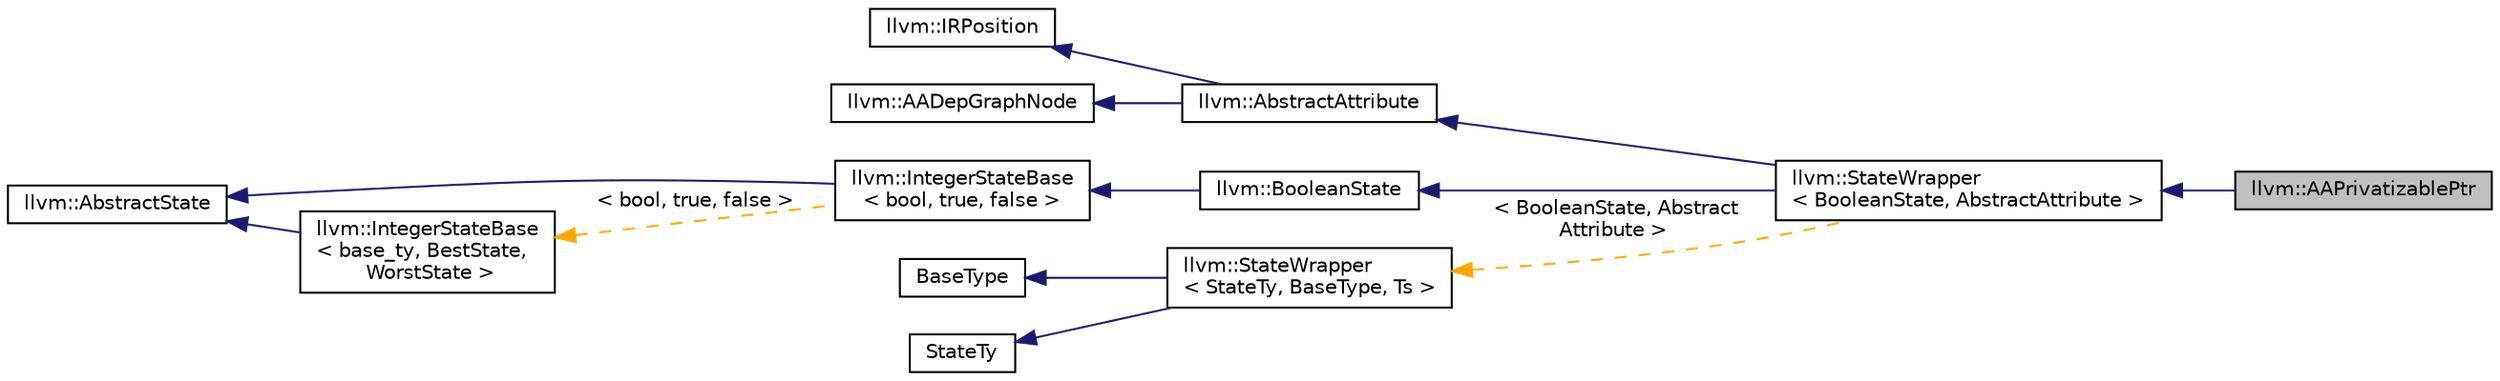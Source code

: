 digraph "llvm::AAPrivatizablePtr"
{
 // LATEX_PDF_SIZE
  bgcolor="transparent";
  edge [fontname="Helvetica",fontsize="10",labelfontname="Helvetica",labelfontsize="10"];
  node [fontname="Helvetica",fontsize="10",shape=record];
  rankdir="LR";
  Node1 [label="llvm::AAPrivatizablePtr",height=0.2,width=0.4,color="black", fillcolor="grey75", style="filled", fontcolor="black",tooltip="An abstract interface for privatizability."];
  Node2 -> Node1 [dir="back",color="midnightblue",fontsize="10",style="solid",fontname="Helvetica"];
  Node2 [label="llvm::StateWrapper\l\< BooleanState, AbstractAttribute \>",height=0.2,width=0.4,color="black",URL="$structllvm_1_1StateWrapper.html",tooltip=" "];
  Node3 -> Node2 [dir="back",color="midnightblue",fontsize="10",style="solid",fontname="Helvetica"];
  Node3 [label="llvm::AbstractAttribute",height=0.2,width=0.4,color="black",URL="$structllvm_1_1AbstractAttribute.html",tooltip="Base struct for all \"concrete attribute\" deductions."];
  Node4 -> Node3 [dir="back",color="midnightblue",fontsize="10",style="solid",fontname="Helvetica"];
  Node4 [label="llvm::IRPosition",height=0.2,width=0.4,color="black",URL="$structllvm_1_1IRPosition.html",tooltip="Helper to describe and deal with positions in the LLVM-IR."];
  Node5 -> Node3 [dir="back",color="midnightblue",fontsize="10",style="solid",fontname="Helvetica"];
  Node5 [label="llvm::AADepGraphNode",height=0.2,width=0.4,color="black",URL="$structllvm_1_1AADepGraphNode.html",tooltip="}"];
  Node6 -> Node2 [dir="back",color="midnightblue",fontsize="10",style="solid",fontname="Helvetica"];
  Node6 [label="llvm::BooleanState",height=0.2,width=0.4,color="black",URL="$structllvm_1_1BooleanState.html",tooltip="Simple wrapper for a single bit (boolean) state."];
  Node7 -> Node6 [dir="back",color="midnightblue",fontsize="10",style="solid",fontname="Helvetica"];
  Node7 [label="llvm::IntegerStateBase\l\< bool, true, false \>",height=0.2,width=0.4,color="black",URL="$structllvm_1_1IntegerStateBase.html",tooltip=" "];
  Node8 -> Node7 [dir="back",color="midnightblue",fontsize="10",style="solid",fontname="Helvetica"];
  Node8 [label="llvm::AbstractState",height=0.2,width=0.4,color="black",URL="$structllvm_1_1AbstractState.html",tooltip="An interface to query the internal state of an abstract attribute."];
  Node9 -> Node7 [dir="back",color="orange",fontsize="10",style="dashed",label=" \< bool, true, false \>" ,fontname="Helvetica"];
  Node9 [label="llvm::IntegerStateBase\l\< base_ty, BestState,\l WorstState \>",height=0.2,width=0.4,color="black",URL="$structllvm_1_1IntegerStateBase.html",tooltip="Simple state with integers encoding."];
  Node8 -> Node9 [dir="back",color="midnightblue",fontsize="10",style="solid",fontname="Helvetica"];
  Node10 -> Node2 [dir="back",color="orange",fontsize="10",style="dashed",label=" \< BooleanState, Abstract\lAttribute \>" ,fontname="Helvetica"];
  Node10 [label="llvm::StateWrapper\l\< StateTy, BaseType, Ts \>",height=0.2,width=0.4,color="black",URL="$structllvm_1_1StateWrapper.html",tooltip="Helper to tie a abstract state implementation to an abstract attribute."];
  Node11 -> Node10 [dir="back",color="midnightblue",fontsize="10",style="solid",fontname="Helvetica"];
  Node11 [label="BaseType",height=0.2,width=0.4,color="black",URL="$classBaseType.html",tooltip=" "];
  Node12 -> Node10 [dir="back",color="midnightblue",fontsize="10",style="solid",fontname="Helvetica"];
  Node12 [label="StateTy",height=0.2,width=0.4,color="black",URL="$classStateTy.html",tooltip=" "];
}
